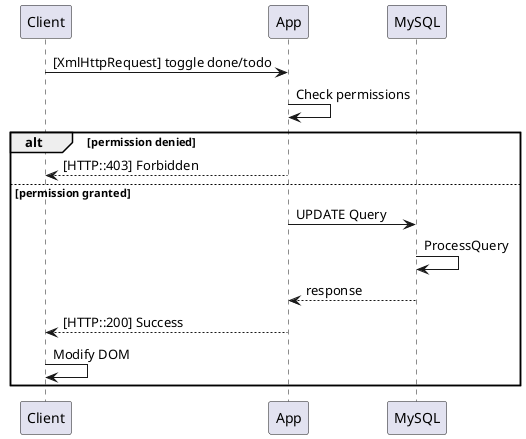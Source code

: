 @startuml
Client -> App : [XmlHttpRequest] toggle done/todo
App -> App : Check permissions

alt permission denied
    App --> Client : [HTTP::403] Forbidden
else permission granted
    App -> MySQL : UPDATE Query
    MySQL -> MySQL : ProcessQuery
    MySQL --> App : response
    App --> Client : [HTTP::200] Success
    Client -> Client : Modify DOM
end
@enduml